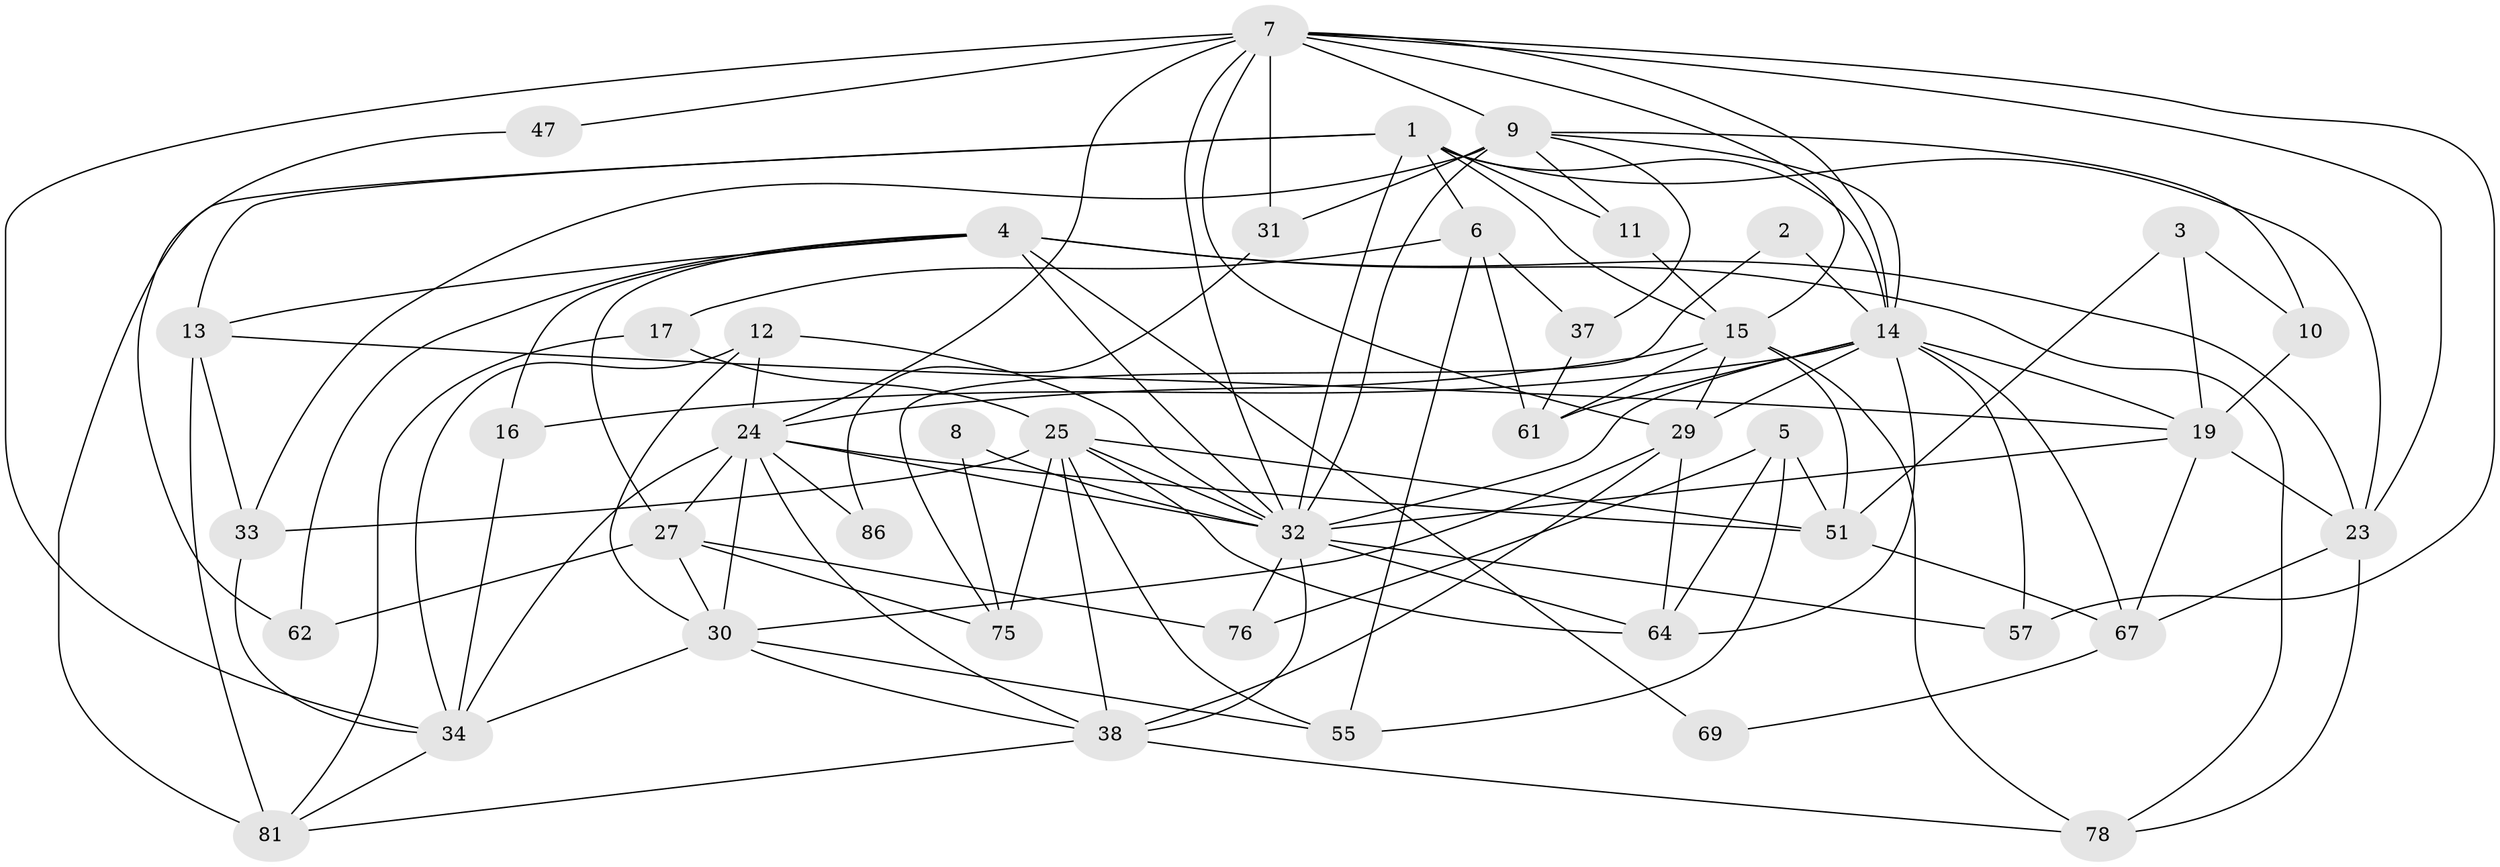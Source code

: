 // original degree distribution, {5: 0.22727272727272727, 2: 0.11363636363636363, 3: 0.29545454545454547, 7: 0.022727272727272728, 4: 0.22727272727272727, 6: 0.11363636363636363}
// Generated by graph-tools (version 1.1) at 2025/15/03/09/25 04:15:15]
// undirected, 44 vertices, 116 edges
graph export_dot {
graph [start="1"]
  node [color=gray90,style=filled];
  1 [super="+21"];
  2;
  3;
  4 [super="+50"];
  5;
  6 [super="+28"];
  7 [super="+74+43"];
  8 [super="+40"];
  9 [super="+66"];
  10;
  11;
  12 [super="+54"];
  13;
  14 [super="+85+18"];
  15 [super="+22"];
  16;
  17;
  19 [super="+71+20"];
  23 [super="+56+52"];
  24 [super="+36+46"];
  25 [super="+41+44"];
  27 [super="+53"];
  29 [super="+58"];
  30 [super="+42"];
  31 [super="+45"];
  32 [super="+79+35"];
  33;
  34 [super="+49"];
  37;
  38 [super="+39"];
  47;
  51 [super="+87"];
  55;
  57;
  61 [super="+63"];
  62;
  64 [super="+73+65"];
  67;
  69;
  75;
  76;
  78;
  81 [super="+83"];
  86;
  1 -- 14;
  1 -- 6;
  1 -- 23;
  1 -- 11;
  1 -- 13;
  1 -- 81 [weight=2];
  1 -- 15;
  1 -- 32;
  2 -- 75;
  2 -- 14;
  3 -- 10;
  3 -- 51;
  3 -- 19;
  4 -- 13;
  4 -- 62;
  4 -- 69;
  4 -- 78;
  4 -- 27;
  4 -- 16;
  4 -- 23;
  4 -- 32 [weight=2];
  5 -- 51;
  5 -- 55;
  5 -- 76;
  5 -- 64;
  6 -- 55;
  6 -- 61;
  6 -- 17;
  6 -- 37;
  7 -- 34;
  7 -- 47;
  7 -- 31;
  7 -- 57;
  7 -- 29;
  7 -- 23;
  7 -- 32;
  7 -- 24;
  7 -- 9;
  7 -- 15;
  7 -- 14;
  8 -- 75 [weight=2];
  8 -- 32 [weight=2];
  9 -- 11;
  9 -- 31 [weight=2];
  9 -- 33;
  9 -- 37;
  9 -- 10;
  9 -- 32;
  9 -- 14;
  10 -- 19;
  11 -- 15;
  12 -- 30;
  12 -- 24 [weight=2];
  12 -- 32;
  12 -- 34;
  13 -- 33;
  13 -- 81;
  13 -- 19;
  14 -- 19 [weight=2];
  14 -- 29 [weight=2];
  14 -- 32;
  14 -- 64;
  14 -- 67;
  14 -- 16;
  14 -- 57;
  14 -- 61;
  15 -- 24 [weight=2];
  15 -- 78;
  15 -- 51;
  15 -- 61;
  15 -- 29 [weight=2];
  16 -- 34;
  17 -- 25;
  17 -- 81;
  19 -- 67;
  19 -- 32 [weight=2];
  19 -- 23;
  23 -- 67;
  23 -- 78;
  24 -- 27 [weight=2];
  24 -- 86;
  24 -- 32 [weight=2];
  24 -- 34;
  24 -- 38;
  24 -- 51;
  24 -- 30;
  25 -- 32;
  25 -- 51;
  25 -- 38;
  25 -- 75;
  25 -- 55;
  25 -- 33;
  25 -- 64;
  27 -- 75;
  27 -- 62;
  27 -- 76;
  27 -- 30;
  29 -- 30;
  29 -- 64;
  29 -- 38;
  30 -- 38;
  30 -- 55;
  30 -- 34;
  31 -- 86;
  32 -- 64;
  32 -- 38;
  32 -- 76;
  32 -- 57;
  33 -- 34;
  34 -- 81;
  37 -- 61;
  38 -- 78;
  38 -- 81;
  47 -- 62;
  51 -- 67;
  67 -- 69;
}
